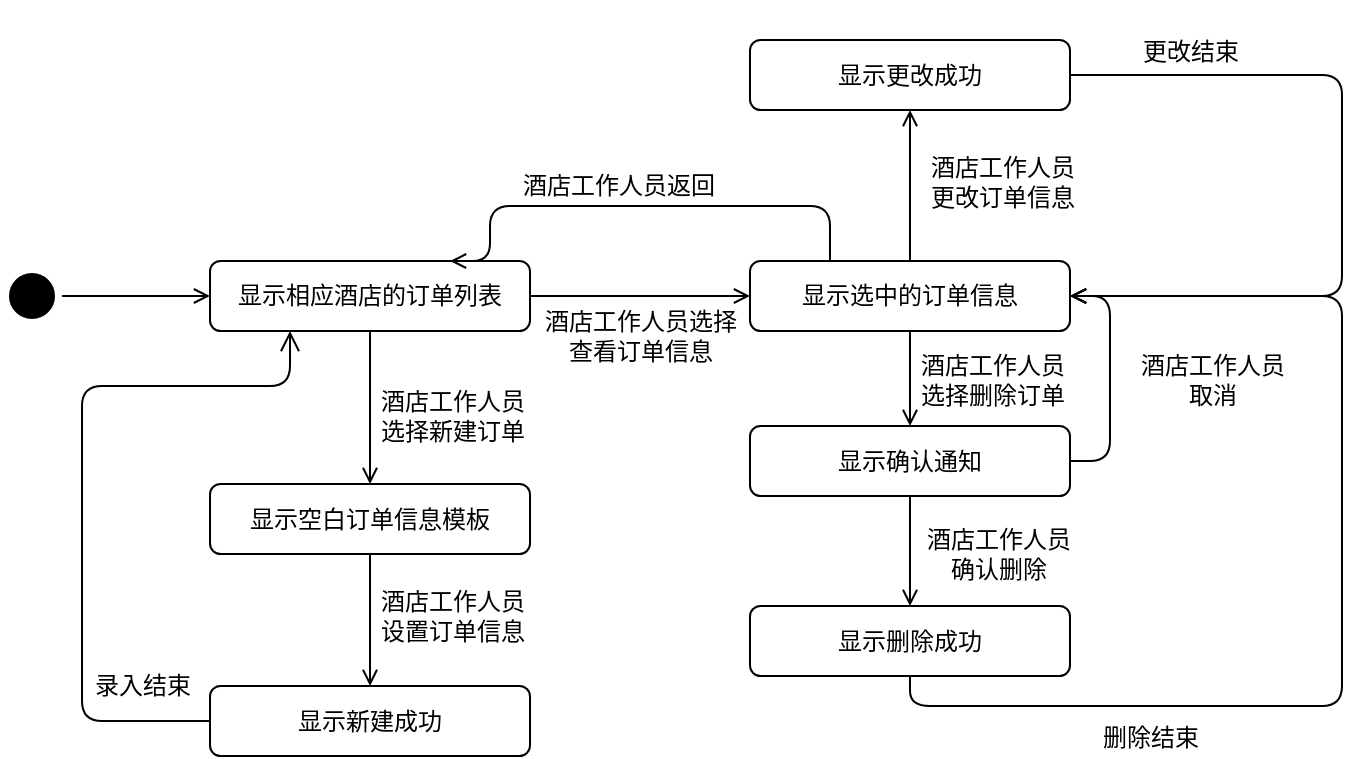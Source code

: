 <mxfile version="12.9.3" type="device"><diagram id="GIBjTUfhim1n1zhfBRFh" name="第 1 页"><mxGraphModel dx="1038" dy="498" grid="1" gridSize="10" guides="1" tooltips="1" connect="1" arrows="1" fold="1" page="1" pageScale="1" pageWidth="827" pageHeight="1169" math="0" shadow="0"><root><mxCell id="0"/><mxCell id="1" parent="0"/><mxCell id="aKQltGW3spYAawRaVbLk-49" style="edgeStyle=orthogonalEdgeStyle;rounded=0;comic=0;orthogonalLoop=1;jettySize=auto;html=1;entryX=0;entryY=0.5;entryDx=0;entryDy=0;shadow=0;endArrow=open;endFill=0;strokeColor=#000000;" parent="1" source="aKQltGW3spYAawRaVbLk-1" target="aKQltGW3spYAawRaVbLk-11" edge="1"><mxGeometry relative="1" as="geometry"/></mxCell><mxCell id="aKQltGW3spYAawRaVbLk-1" value="" style="ellipse;html=1;shape=startState;fillColor=#000000;strokeColor=#000000;" parent="1" vertex="1"><mxGeometry x="70" y="300" width="30" height="30" as="geometry"/></mxCell><mxCell id="aKQltGW3spYAawRaVbLk-4" value="" style="edgeStyle=orthogonalEdgeStyle;html=1;verticalAlign=bottom;endArrow=open;endSize=8;strokeColor=#000000;shadow=0;exitX=0;exitY=0.5;exitDx=0;exitDy=0;entryX=0.25;entryY=1;entryDx=0;entryDy=0;" parent="1" source="aKQltGW3spYAawRaVbLk-25" target="aKQltGW3spYAawRaVbLk-11" edge="1"><mxGeometry relative="1" as="geometry"><mxPoint x="190" y="330" as="targetPoint"/><mxPoint x="270" y="570" as="sourcePoint"/><Array as="points"><mxPoint x="110" y="528"/><mxPoint x="110" y="360"/><mxPoint x="214" y="360"/></Array></mxGeometry></mxCell><mxCell id="aKQltGW3spYAawRaVbLk-42" value="录入结束" style="text;html=1;align=center;verticalAlign=middle;resizable=0;points=[];labelBackgroundColor=#ffffff;" parent="aKQltGW3spYAawRaVbLk-4" vertex="1" connectable="0"><mxGeometry x="-0.307" y="10" relative="1" as="geometry"><mxPoint x="40" y="44.5" as="offset"/></mxGeometry></mxCell><mxCell id="aKQltGW3spYAawRaVbLk-20" value="" style="edgeStyle=orthogonalEdgeStyle;rounded=0;comic=0;orthogonalLoop=1;jettySize=auto;html=1;shadow=0;endArrow=open;endFill=0;strokeColor=#000000;" parent="1" source="aKQltGW3spYAawRaVbLk-11" target="aKQltGW3spYAawRaVbLk-19" edge="1"><mxGeometry relative="1" as="geometry"/></mxCell><mxCell id="aKQltGW3spYAawRaVbLk-23" value="" style="edgeStyle=orthogonalEdgeStyle;rounded=0;comic=0;orthogonalLoop=1;jettySize=auto;html=1;shadow=0;endArrow=open;endFill=0;strokeColor=#000000;" parent="1" source="aKQltGW3spYAawRaVbLk-11" target="aKQltGW3spYAawRaVbLk-22" edge="1"><mxGeometry relative="1" as="geometry"/></mxCell><mxCell id="aKQltGW3spYAawRaVbLk-11" value="显示相应酒店的订单列表" style="rounded=1;whiteSpace=wrap;html=1;strokeColor=#000000;" parent="1" vertex="1"><mxGeometry x="174" y="297.5" width="160" height="35" as="geometry"/></mxCell><mxCell id="aKQltGW3spYAawRaVbLk-26" value="" style="edgeStyle=orthogonalEdgeStyle;rounded=0;comic=0;orthogonalLoop=1;jettySize=auto;html=1;shadow=0;endArrow=open;endFill=0;strokeColor=#000000;" parent="1" source="aKQltGW3spYAawRaVbLk-22" target="aKQltGW3spYAawRaVbLk-25" edge="1"><mxGeometry relative="1" as="geometry"/></mxCell><mxCell id="aKQltGW3spYAawRaVbLk-22" value="显示空白订单信息模板" style="rounded=1;whiteSpace=wrap;html=1;strokeColor=#000000;" parent="1" vertex="1"><mxGeometry x="174" y="409" width="160" height="35" as="geometry"/></mxCell><mxCell id="aKQltGW3spYAawRaVbLk-25" value="显示新建成功" style="rounded=1;whiteSpace=wrap;html=1;strokeColor=#000000;" parent="1" vertex="1"><mxGeometry x="174" y="510" width="160" height="35" as="geometry"/></mxCell><mxCell id="aKQltGW3spYAawRaVbLk-32" value="" style="edgeStyle=orthogonalEdgeStyle;rounded=0;comic=0;orthogonalLoop=1;jettySize=auto;html=1;shadow=0;endArrow=open;endFill=0;strokeColor=#000000;" parent="1" source="aKQltGW3spYAawRaVbLk-19" target="aKQltGW3spYAawRaVbLk-31" edge="1"><mxGeometry relative="1" as="geometry"/></mxCell><mxCell id="aKQltGW3spYAawRaVbLk-46" style="edgeStyle=orthogonalEdgeStyle;rounded=1;comic=0;orthogonalLoop=1;jettySize=auto;html=1;exitX=0.25;exitY=0;exitDx=0;exitDy=0;entryX=0.75;entryY=0;entryDx=0;entryDy=0;shadow=0;endArrow=open;endFill=0;strokeColor=#000000;" parent="1" source="aKQltGW3spYAawRaVbLk-19" target="aKQltGW3spYAawRaVbLk-11" edge="1"><mxGeometry relative="1" as="geometry"><Array as="points"><mxPoint x="484" y="270"/><mxPoint x="314" y="270"/></Array></mxGeometry></mxCell><mxCell id="aKQltGW3spYAawRaVbLk-48" value="酒店工作人员返回" style="text;html=1;align=center;verticalAlign=middle;resizable=0;points=[];labelBackgroundColor=#ffffff;" parent="aKQltGW3spYAawRaVbLk-46" vertex="1" connectable="0"><mxGeometry x="0.224" y="-10" relative="1" as="geometry"><mxPoint x="16.5" as="offset"/></mxGeometry></mxCell><mxCell id="aKQltGW3spYAawRaVbLk-19" value="显示选中的订单信息" style="rounded=1;whiteSpace=wrap;html=1;strokeColor=#000000;" parent="1" vertex="1"><mxGeometry x="444" y="297.5" width="160" height="35" as="geometry"/></mxCell><mxCell id="aKQltGW3spYAawRaVbLk-35" value="" style="edgeStyle=orthogonalEdgeStyle;rounded=0;comic=0;orthogonalLoop=1;jettySize=auto;html=1;shadow=0;endArrow=open;endFill=0;strokeColor=#000000;" parent="1" source="aKQltGW3spYAawRaVbLk-31" target="aKQltGW3spYAawRaVbLk-34" edge="1"><mxGeometry relative="1" as="geometry"/></mxCell><mxCell id="aKQltGW3spYAawRaVbLk-36" value="酒店工作人员&lt;br&gt;确认删除" style="text;html=1;align=center;verticalAlign=middle;resizable=0;points=[];labelBackgroundColor=#ffffff;" parent="aKQltGW3spYAawRaVbLk-35" vertex="1" connectable="0"><mxGeometry x="-0.42" y="11" relative="1" as="geometry"><mxPoint x="33" y="13" as="offset"/></mxGeometry></mxCell><mxCell id="aKQltGW3spYAawRaVbLk-56" style="edgeStyle=orthogonalEdgeStyle;rounded=1;comic=0;orthogonalLoop=1;jettySize=auto;html=1;entryX=1;entryY=0.5;entryDx=0;entryDy=0;shadow=0;endArrow=open;endFill=0;strokeColor=#000000;exitX=1;exitY=0.5;exitDx=0;exitDy=0;" parent="1" source="aKQltGW3spYAawRaVbLk-31" target="aKQltGW3spYAawRaVbLk-19" edge="1"><mxGeometry relative="1" as="geometry"/></mxCell><mxCell id="aKQltGW3spYAawRaVbLk-31" value="显示确认通知" style="rounded=1;whiteSpace=wrap;html=1;strokeColor=#000000;" parent="1" vertex="1"><mxGeometry x="444" y="380" width="160" height="35" as="geometry"/></mxCell><mxCell id="aKQltGW3spYAawRaVbLk-50" style="edgeStyle=orthogonalEdgeStyle;rounded=1;comic=0;orthogonalLoop=1;jettySize=auto;html=1;exitX=0.5;exitY=1;exitDx=0;exitDy=0;entryX=1;entryY=0.5;entryDx=0;entryDy=0;shadow=0;endArrow=open;endFill=0;strokeColor=#000000;" parent="1" source="aKQltGW3spYAawRaVbLk-34" target="aKQltGW3spYAawRaVbLk-19" edge="1"><mxGeometry relative="1" as="geometry"><Array as="points"><mxPoint x="524" y="520"/><mxPoint x="740" y="520"/><mxPoint x="740" y="315"/></Array></mxGeometry></mxCell><mxCell id="aKQltGW3spYAawRaVbLk-34" value="显示删除成功" style="rounded=1;whiteSpace=wrap;html=1;strokeColor=#000000;" parent="1" vertex="1"><mxGeometry x="444" y="470" width="160" height="35" as="geometry"/></mxCell><mxCell id="aKQltGW3spYAawRaVbLk-38" value="" style="edgeStyle=orthogonalEdgeStyle;rounded=0;comic=0;orthogonalLoop=1;jettySize=auto;html=1;shadow=0;endArrow=open;endFill=0;strokeColor=#000000;exitX=0.5;exitY=0;exitDx=0;exitDy=0;" parent="1" source="aKQltGW3spYAawRaVbLk-19" target="aKQltGW3spYAawRaVbLk-37" edge="1"><mxGeometry relative="1" as="geometry"><mxPoint x="524" y="210" as="sourcePoint"/></mxGeometry></mxCell><mxCell id="aKQltGW3spYAawRaVbLk-54" style="edgeStyle=orthogonalEdgeStyle;rounded=1;comic=0;orthogonalLoop=1;jettySize=auto;html=1;exitX=0;exitY=0.5;exitDx=0;exitDy=0;entryX=1;entryY=0.5;entryDx=0;entryDy=0;shadow=0;endArrow=open;endFill=0;strokeColor=#000000;" parent="1" source="aKQltGW3spYAawRaVbLk-37" target="aKQltGW3spYAawRaVbLk-19" edge="1"><mxGeometry relative="1" as="geometry"><Array as="points"><mxPoint x="740" y="205"/><mxPoint x="740" y="315"/></Array></mxGeometry></mxCell><mxCell id="aKQltGW3spYAawRaVbLk-37" value="显示更改成功" style="rounded=1;whiteSpace=wrap;html=1;strokeColor=#000000;" parent="1" vertex="1"><mxGeometry x="444" y="187" width="160" height="35" as="geometry"/></mxCell><mxCell id="aKQltGW3spYAawRaVbLk-24" value="&lt;span style=&quot;background-color: rgb(255 , 255 , 255)&quot;&gt;酒店工作人员&lt;br&gt;&lt;/span&gt;选择新建订单" style="text;html=1;align=center;verticalAlign=middle;resizable=0;points=[];autosize=1;" parent="1" vertex="1"><mxGeometry x="250" y="360" width="90" height="30" as="geometry"/></mxCell><mxCell id="aKQltGW3spYAawRaVbLk-27" value="&lt;span style=&quot;background-color: rgb(255 , 255 , 255)&quot;&gt;酒店工作人员&lt;br&gt;&lt;/span&gt;设置订单信息" style="text;html=1;align=center;verticalAlign=middle;resizable=0;points=[];autosize=1;" parent="1" vertex="1"><mxGeometry x="250" y="460" width="90" height="30" as="geometry"/></mxCell><mxCell id="aKQltGW3spYAawRaVbLk-33" value="&lt;span style=&quot;background-color: rgb(255 , 255 , 255)&quot;&gt;酒店工作人员&lt;br&gt;&lt;/span&gt;选择删除订单" style="text;html=1;align=center;verticalAlign=middle;resizable=0;points=[];autosize=1;" parent="1" vertex="1"><mxGeometry x="520" y="342" width="90" height="30" as="geometry"/></mxCell><mxCell id="aKQltGW3spYAawRaVbLk-39" value="&lt;span style=&quot;color: rgba(0 , 0 , 0 , 0) ; font-family: monospace ; font-size: 0px&quot;&gt;%3CmxGraphModel%3E%3Croot%3E%3CmxCell%20id%3D%220%22%2F%3E%3CmxCell%20id%3D%221%22%20parent%3D%220%22%2F%3E%3CmxCell%20id%3D%222%22%20value%3D%22%E7%94%A8%E6%88%B7%E9%80%89%E6%8B%A9%26lt%3Bbr%26gt%3B%E6%9B%B4%E6%94%B9%E4%BF%A1%E6%81%AF%22%20style%3D%22text%3Bhtml%3D1%3Balign%3Dcenter%3BverticalAlign%3Dmiddle%3Bresizable%3D0%3Bpoints%3D%5B%5D%3Bautosize%3D1%3B%22%20vertex%3D%221%22%20parent%3D%221%22%3E%3CmxGeometry%20x%3D%22670%22%20y%3D%22260%22%20width%3D%2260%22%20height%3D%2230%22%20as%3D%22geometry%22%2F%3E%3C%2FmxCell%3E%3C%2Froot%3E%3C%2FmxGraphModel%3E&lt;/span&gt;" style="text;html=1;align=center;verticalAlign=middle;resizable=0;points=[];autosize=1;" parent="1" vertex="1"><mxGeometry x="548" y="167" width="20" height="20" as="geometry"/></mxCell><mxCell id="aKQltGW3spYAawRaVbLk-40" value="&lt;span style=&quot;background-color: rgb(255 , 255 , 255)&quot;&gt;酒店工作人员&lt;br&gt;&lt;/span&gt;更改订单信息" style="text;html=1;align=center;verticalAlign=middle;resizable=0;points=[];autosize=1;" parent="1" vertex="1"><mxGeometry x="525" y="243" width="90" height="30" as="geometry"/></mxCell><mxCell id="aKQltGW3spYAawRaVbLk-47" value="&lt;span style=&quot;background-color: rgb(255 , 255 , 255)&quot;&gt;酒店工作人员&lt;/span&gt;选择&lt;br&gt;查看订单信息" style="text;html=1;align=center;verticalAlign=middle;resizable=0;points=[];autosize=1;" parent="1" vertex="1"><mxGeometry x="334" y="320" width="110" height="30" as="geometry"/></mxCell><mxCell id="aKQltGW3spYAawRaVbLk-53" value="删除结束" style="text;html=1;align=center;verticalAlign=middle;resizable=0;points=[];labelBackgroundColor=#ffffff;" parent="1" vertex="1" connectable="0"><mxGeometry x="580" y="510" as="geometry"><mxPoint x="64" y="26" as="offset"/></mxGeometry></mxCell><mxCell id="aKQltGW3spYAawRaVbLk-55" value="更改结束" style="text;html=1;align=center;verticalAlign=middle;resizable=0;points=[];labelBackgroundColor=#ffffff;" parent="1" vertex="1" connectable="0"><mxGeometry x="600" y="167" as="geometry"><mxPoint x="64" y="26" as="offset"/></mxGeometry></mxCell><mxCell id="aKQltGW3spYAawRaVbLk-57" value="&lt;span style=&quot;background-color: rgb(255 , 255 , 255)&quot;&gt;酒店工作人员&lt;br&gt;&lt;/span&gt;取消" style="text;html=1;align=center;verticalAlign=middle;resizable=0;points=[];autosize=1;" parent="1" vertex="1"><mxGeometry x="630" y="342" width="90" height="30" as="geometry"/></mxCell></root></mxGraphModel></diagram></mxfile>